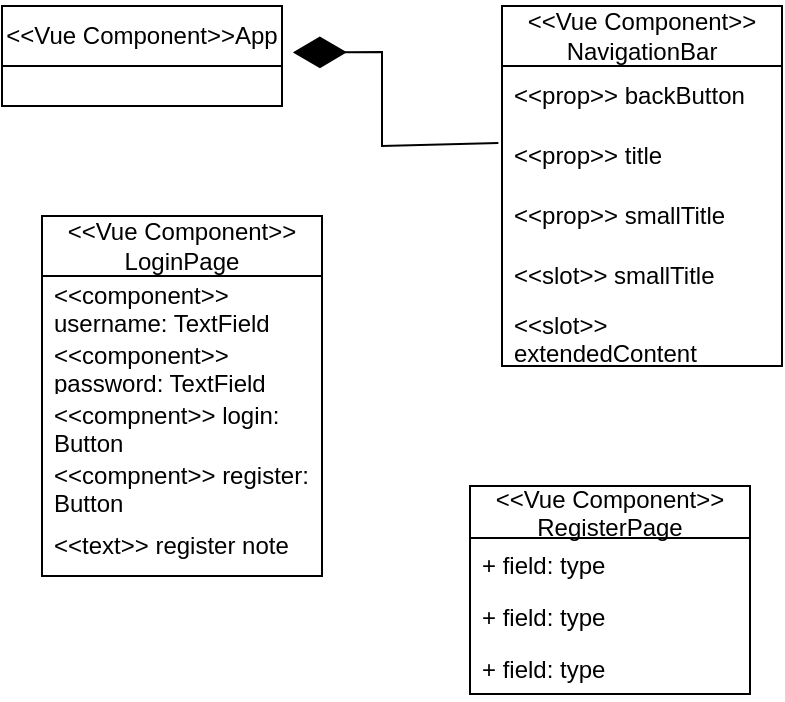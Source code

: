 <mxfile version="20.7.2" type="device"><diagram id="cpifBIFEWln35uE-_9-8" name="Seite-1"><mxGraphModel dx="611" dy="355" grid="1" gridSize="10" guides="1" tooltips="1" connect="1" arrows="1" fold="1" page="1" pageScale="1" pageWidth="827" pageHeight="1169" math="0" shadow="0"><root><mxCell id="0"/><mxCell id="1" parent="0"/><mxCell id="jrP3ZH3WbH7bGwYvYXfx-1" value="&amp;lt;&amp;lt;Vue Component&amp;gt;&amp;gt;App" style="swimlane;fontStyle=0;childLayout=stackLayout;horizontal=1;startSize=30;horizontalStack=0;resizeParent=1;resizeParentMax=0;resizeLast=0;collapsible=1;marginBottom=0;whiteSpace=wrap;html=1;" vertex="1" parent="1"><mxGeometry x="40" y="50" width="140" height="50" as="geometry"/></mxCell><mxCell id="jrP3ZH3WbH7bGwYvYXfx-5" value="&amp;lt;&amp;lt;Vue Component&amp;gt;&amp;gt; NavigationBar" style="swimlane;fontStyle=0;childLayout=stackLayout;horizontal=1;startSize=30;horizontalStack=0;resizeParent=1;resizeParentMax=0;resizeLast=0;collapsible=1;marginBottom=0;whiteSpace=wrap;html=1;" vertex="1" parent="1"><mxGeometry x="290" y="50" width="140" height="180" as="geometry"/></mxCell><mxCell id="jrP3ZH3WbH7bGwYvYXfx-6" value="&amp;lt;&amp;lt;prop&amp;gt;&amp;gt; backButton" style="text;strokeColor=none;fillColor=none;align=left;verticalAlign=middle;spacingLeft=4;spacingRight=4;overflow=hidden;points=[[0,0.5],[1,0.5]];portConstraint=eastwest;rotatable=0;whiteSpace=wrap;html=1;" vertex="1" parent="jrP3ZH3WbH7bGwYvYXfx-5"><mxGeometry y="30" width="140" height="30" as="geometry"/></mxCell><mxCell id="jrP3ZH3WbH7bGwYvYXfx-7" value="&amp;lt;&amp;lt;prop&amp;gt;&amp;gt; title" style="text;strokeColor=none;fillColor=none;align=left;verticalAlign=middle;spacingLeft=4;spacingRight=4;overflow=hidden;points=[[0,0.5],[1,0.5]];portConstraint=eastwest;rotatable=0;whiteSpace=wrap;html=1;" vertex="1" parent="jrP3ZH3WbH7bGwYvYXfx-5"><mxGeometry y="60" width="140" height="30" as="geometry"/></mxCell><mxCell id="jrP3ZH3WbH7bGwYvYXfx-8" value="&amp;lt;&amp;lt;prop&amp;gt;&amp;gt; smallTitle" style="text;strokeColor=none;fillColor=none;align=left;verticalAlign=middle;spacingLeft=4;spacingRight=4;overflow=hidden;points=[[0,0.5],[1,0.5]];portConstraint=eastwest;rotatable=0;whiteSpace=wrap;html=1;" vertex="1" parent="jrP3ZH3WbH7bGwYvYXfx-5"><mxGeometry y="90" width="140" height="30" as="geometry"/></mxCell><mxCell id="jrP3ZH3WbH7bGwYvYXfx-9" value="&amp;lt;&amp;lt;slot&amp;gt;&amp;gt; smallTitle" style="text;strokeColor=none;fillColor=none;align=left;verticalAlign=middle;spacingLeft=4;spacingRight=4;overflow=hidden;points=[[0,0.5],[1,0.5]];portConstraint=eastwest;rotatable=0;whiteSpace=wrap;html=1;" vertex="1" parent="jrP3ZH3WbH7bGwYvYXfx-5"><mxGeometry y="120" width="140" height="30" as="geometry"/></mxCell><mxCell id="jrP3ZH3WbH7bGwYvYXfx-10" value="&amp;lt;&amp;lt;slot&amp;gt;&amp;gt; extendedContent" style="text;strokeColor=none;fillColor=none;align=left;verticalAlign=middle;spacingLeft=4;spacingRight=4;overflow=hidden;points=[[0,0.5],[1,0.5]];portConstraint=eastwest;rotatable=0;whiteSpace=wrap;html=1;" vertex="1" parent="jrP3ZH3WbH7bGwYvYXfx-5"><mxGeometry y="150" width="140" height="30" as="geometry"/></mxCell><mxCell id="jrP3ZH3WbH7bGwYvYXfx-12" value="&amp;lt;&amp;lt;Vue Component&amp;gt;&amp;gt; LoginPage" style="swimlane;fontStyle=0;childLayout=stackLayout;horizontal=1;startSize=30;horizontalStack=0;resizeParent=1;resizeParentMax=0;resizeLast=0;collapsible=1;marginBottom=0;whiteSpace=wrap;html=1;" vertex="1" parent="1"><mxGeometry x="60" y="155" width="140" height="180" as="geometry"/></mxCell><mxCell id="jrP3ZH3WbH7bGwYvYXfx-13" value="&amp;lt;&amp;lt;component&amp;gt;&amp;gt; username: TextField" style="text;strokeColor=none;fillColor=none;align=left;verticalAlign=middle;spacingLeft=4;spacingRight=4;overflow=hidden;points=[[0,0.5],[1,0.5]];portConstraint=eastwest;rotatable=0;whiteSpace=wrap;html=1;" vertex="1" parent="jrP3ZH3WbH7bGwYvYXfx-12"><mxGeometry y="30" width="140" height="30" as="geometry"/></mxCell><mxCell id="jrP3ZH3WbH7bGwYvYXfx-14" value="&amp;lt;&amp;lt;component&amp;gt;&amp;gt; password: TextField" style="text;strokeColor=none;fillColor=none;align=left;verticalAlign=middle;spacingLeft=4;spacingRight=4;overflow=hidden;points=[[0,0.5],[1,0.5]];portConstraint=eastwest;rotatable=0;whiteSpace=wrap;html=1;" vertex="1" parent="jrP3ZH3WbH7bGwYvYXfx-12"><mxGeometry y="60" width="140" height="30" as="geometry"/></mxCell><mxCell id="jrP3ZH3WbH7bGwYvYXfx-15" value="&amp;lt;&amp;lt;compnent&amp;gt;&amp;gt; login: Button&lt;br&gt;" style="text;strokeColor=none;fillColor=none;align=left;verticalAlign=middle;spacingLeft=4;spacingRight=4;overflow=hidden;points=[[0,0.5],[1,0.5]];portConstraint=eastwest;rotatable=0;whiteSpace=wrap;html=1;" vertex="1" parent="jrP3ZH3WbH7bGwYvYXfx-12"><mxGeometry y="90" width="140" height="30" as="geometry"/></mxCell><mxCell id="jrP3ZH3WbH7bGwYvYXfx-18" value="&amp;lt;&amp;lt;compnent&amp;gt;&amp;gt; register: Button" style="text;strokeColor=none;fillColor=none;align=left;verticalAlign=middle;spacingLeft=4;spacingRight=4;overflow=hidden;points=[[0,0.5],[1,0.5]];portConstraint=eastwest;rotatable=0;whiteSpace=wrap;html=1;" vertex="1" parent="jrP3ZH3WbH7bGwYvYXfx-12"><mxGeometry y="120" width="140" height="30" as="geometry"/></mxCell><mxCell id="jrP3ZH3WbH7bGwYvYXfx-23" value="&amp;lt;&amp;lt;text&amp;gt;&amp;gt; register note" style="text;strokeColor=none;fillColor=none;align=left;verticalAlign=middle;spacingLeft=4;spacingRight=4;overflow=hidden;points=[[0,0.5],[1,0.5]];portConstraint=eastwest;rotatable=0;whiteSpace=wrap;html=1;" vertex="1" parent="jrP3ZH3WbH7bGwYvYXfx-12"><mxGeometry y="150" width="140" height="30" as="geometry"/></mxCell><mxCell id="jrP3ZH3WbH7bGwYvYXfx-17" value="" style="endArrow=diamondThin;endFill=1;endSize=24;html=1;rounded=0;entryX=1.039;entryY=0.464;entryDx=0;entryDy=0;entryPerimeter=0;exitX=-0.013;exitY=0.284;exitDx=0;exitDy=0;exitPerimeter=0;" edge="1" parent="1" source="jrP3ZH3WbH7bGwYvYXfx-7" target="jrP3ZH3WbH7bGwYvYXfx-1"><mxGeometry width="160" relative="1" as="geometry"><mxPoint x="250" y="120" as="sourcePoint"/><mxPoint x="400" y="290" as="targetPoint"/><Array as="points"><mxPoint x="230" y="120"/><mxPoint x="230" y="73"/></Array></mxGeometry></mxCell><mxCell id="jrP3ZH3WbH7bGwYvYXfx-19" value="&lt;&lt;Vue Component&gt;&gt;&#10;RegisterPage" style="swimlane;fontStyle=0;childLayout=stackLayout;horizontal=1;startSize=26;fillColor=none;horizontalStack=0;resizeParent=1;resizeParentMax=0;resizeLast=0;collapsible=1;marginBottom=0;" vertex="1" parent="1"><mxGeometry x="274" y="290" width="140" height="104" as="geometry"/></mxCell><mxCell id="jrP3ZH3WbH7bGwYvYXfx-20" value="+ field: type" style="text;strokeColor=none;fillColor=none;align=left;verticalAlign=top;spacingLeft=4;spacingRight=4;overflow=hidden;rotatable=0;points=[[0,0.5],[1,0.5]];portConstraint=eastwest;" vertex="1" parent="jrP3ZH3WbH7bGwYvYXfx-19"><mxGeometry y="26" width="140" height="26" as="geometry"/></mxCell><mxCell id="jrP3ZH3WbH7bGwYvYXfx-21" value="+ field: type" style="text;strokeColor=none;fillColor=none;align=left;verticalAlign=top;spacingLeft=4;spacingRight=4;overflow=hidden;rotatable=0;points=[[0,0.5],[1,0.5]];portConstraint=eastwest;" vertex="1" parent="jrP3ZH3WbH7bGwYvYXfx-19"><mxGeometry y="52" width="140" height="26" as="geometry"/></mxCell><mxCell id="jrP3ZH3WbH7bGwYvYXfx-22" value="+ field: type" style="text;strokeColor=none;fillColor=none;align=left;verticalAlign=top;spacingLeft=4;spacingRight=4;overflow=hidden;rotatable=0;points=[[0,0.5],[1,0.5]];portConstraint=eastwest;" vertex="1" parent="jrP3ZH3WbH7bGwYvYXfx-19"><mxGeometry y="78" width="140" height="26" as="geometry"/></mxCell></root></mxGraphModel></diagram></mxfile>